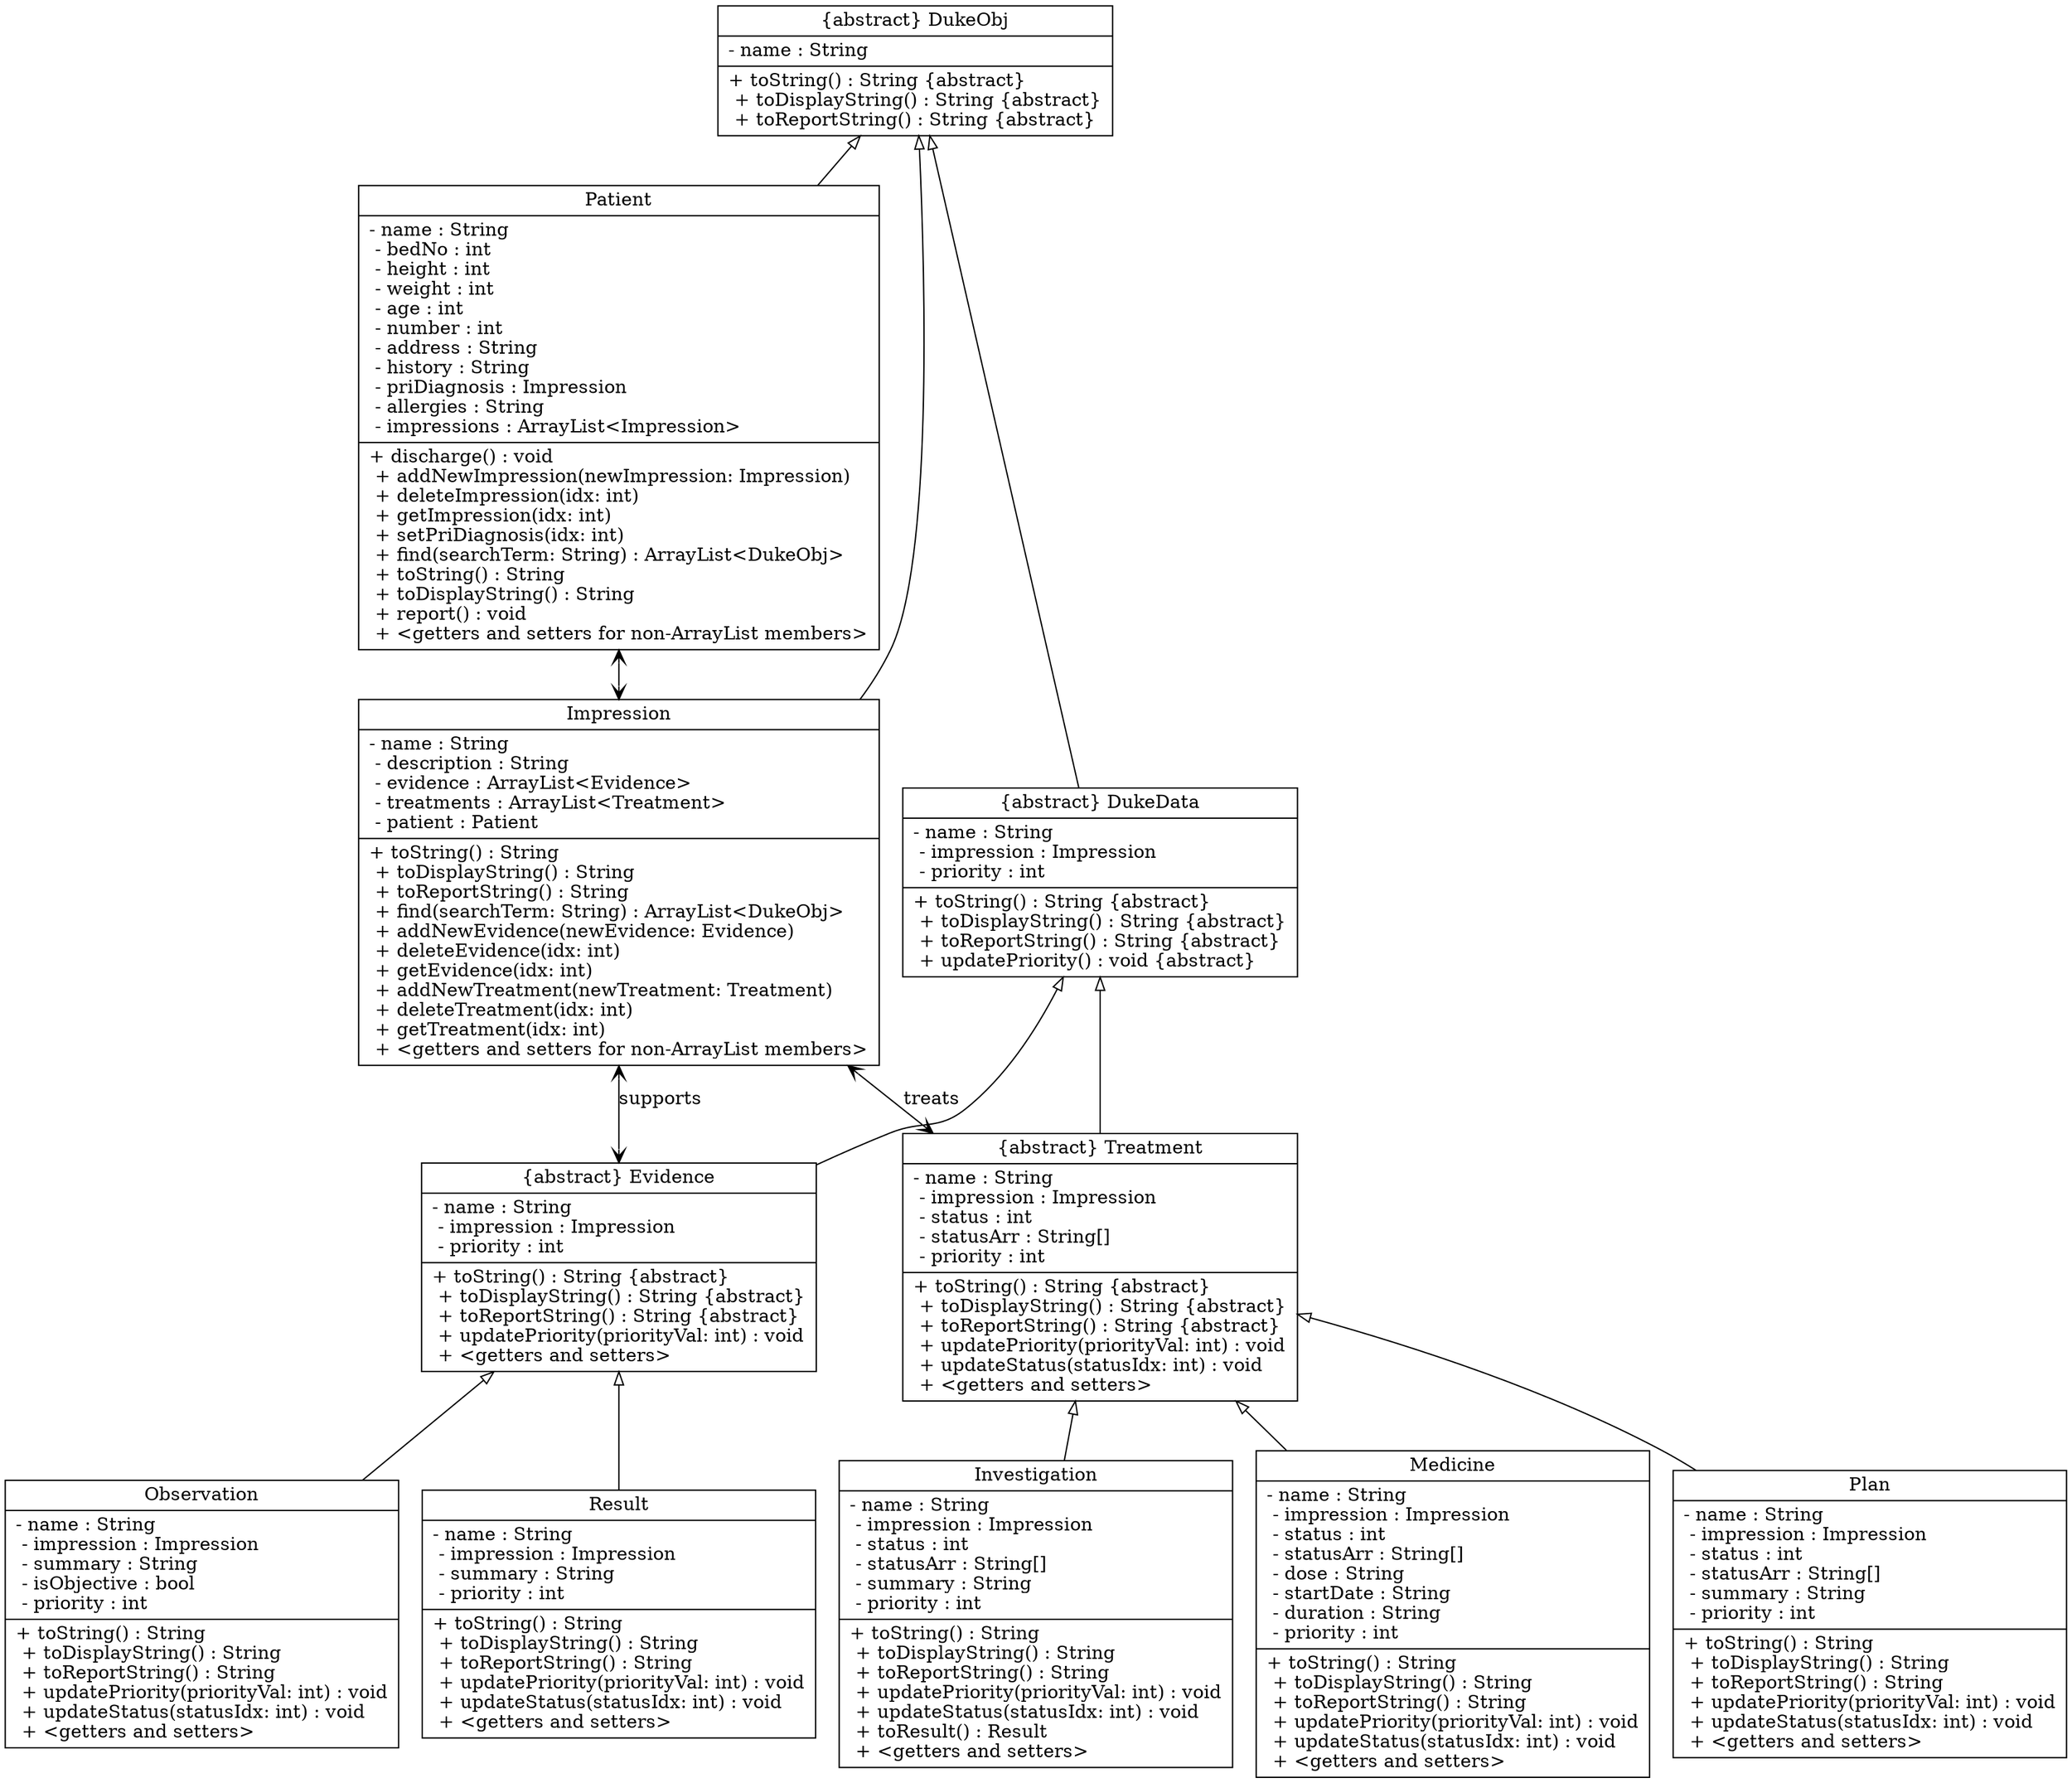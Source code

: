 digraph main {

  /*graph [
    splines = ortho
  ]*/

  node [
    shape = "record"
  ]

  //Duke itself needs a search function for Patients

  //ancestor for all objects
  //toString() for data format
  //toDataString() for display format (GUI)
  //toReportString() for hospital report format
  DukeObj [
    label = "{\{abstract\} DukeObj
    |- name : String\l
    |+ toString() : String \{abstract\}\l
    + toDisplayString() : String \{abstract\}\l
    + toReportString() : String \{abstract\}\l
    }"
  ]

  subgraph top {

      //data indexed by integers for quick, unambiguous access
      //provide the ability to find Impressions by field content
      //discharge() to archive
      Patient [
        label = "{Patient
        |- name : String\l
        - bedNo : int\l
        - height : int\l
        - weight : int\l
        - age : int\l
        - number : int\l
        - address : String\l
        - history : String\l
        - priDiagnosis : Impression\l
        - allergies : String\l
        - impressions : ArrayList\<Impression\>\l
        |+ discharge() : void\l
        + addNewImpression(newImpression: Impression)\l
        + deleteImpression(idx: int)\l
        + getImpression(idx: int)\l
        + setPriDiagnosis(idx: int)\l
        + find(searchTerm: String) : ArrayList\<DukeObj\>\l
        + toString() : String\l
        + toDisplayString() : String\l
        + report() : void\l
        + \<getters and setters for non-ArrayList members\>\l
        }"
      ]

      //treatments and evidence should all be associated with an Impression, even if
      //the Impression is not definite yet, or just consists of a symptom
      Impression [
        label = "{Impression
        |- name : String\l
        - description : String\l
        - evidence : ArrayList\<Evidence\>\l
        - treatments : ArrayList\<Treatment\>\l
        - patient : Patient\l
        |+ toString() : String\l
        + toDisplayString() : String\l
        + toReportString() : String\l
        + find(searchTerm: String) : ArrayList\<DukeObj\>\l
        + addNewEvidence(newEvidence: Evidence)\l
        + deleteEvidence(idx: int)\l
        + getEvidence(idx: int)\l
        + addNewTreatment(newTreatment: Treatment)\l
        + deleteTreatment(idx: int)\l
        + getTreatment(idx: int)\l
        + \<getters and setters for non-ArrayList members\>\l
        }"
      ]

      //abstract class for evidence and treatments
      DukeData [
        label = "{\{abstract\} DukeData
        |- name : String\l
        - impression : Impression\l
        - priority : int\l
        |+ toString() : String \{abstract\}\l
        + toDisplayString() : String \{abstract\}\l
        + toReportString() : String \{abstract\}\l
        + updatePriority() : void \{abstract\}\l
        }"
      ]
  }

  //evidence: observations, results - support this impression
  Evidence [
    label = "{\{abstract\} Evidence
    |- name : String\l
    - impression : Impression\l
    - priority : int\l
    |+ toString() : String \{abstract\}\l
    + toDisplayString() : String \{abstract\}\l
    + toReportString() : String \{abstract\}\l
    + updatePriority(priorityVal: int) : void\l
    + \<getters and setters\>\l
    }"
  ]

  //treatment: plans, medicines, investigations - responses to the impression
  //statusArr - array of strings representing the status to display for the
  //various status codes
  //treatments should be sortable by their status of completion
  Treatment [
   label = "{\{abstract\} Treatment
    |- name : String\l
    - impression : Impression\l
    - status : int\l
    - statusArr : String[]\l
    - priority : int\l
    |+ toString() : String \{abstract\}\l
    + toDisplayString() : String \{abstract\}\l
    + toReportString() : String \{abstract\}\l
    + updatePriority(priorityVal: int) : void\l
    + updateStatus(statusIdx: int) : void\l
    + \<getters and setters\>\l
    }"
  ]

  Result [
    label = "{Result
    |- name : String\l
    - impression : Impression\l
    - summary : String\l
    - priority : int\l
    |+ toString() : String\l
    + toDisplayString() : String\l
    + toReportString() : String\l
    + updatePriority(priorityVal: int) : void\l
    + updateStatus(statusIdx: int) : void\l
    + \<getters and setters\>\l
    }"
  ]

  //should observations have dates attached?
  //observations may need further investigation, can be tagged based on 
  //priority to address the most worrying ones
  Observation [
    label = "{Observation
    |- name : String\l
    - impression : Impression\l
    - summary : String\l
    - isObjective : bool\l
    - priority : int\l
    |+ toString() : String\l
    + toDisplayString() : String\l
    + toReportString() : String\l
    + updatePriority(priorityVal: int) : void\l
    + updateStatus(statusIdx: int) : void\l
    + \<getters and setters\>\l
    }"
  ]

  //when an investigation is completed, it becomes a result
  Investigation [
    label = "{Investigation
    |- name : String\l
    - impression : Impression\l
    - status : int\l
    - statusArr : String[]\l
    - summary : String\l
    - priority : int\l
    |+ toString() : String\l
    + toDisplayString() : String\l
    + toReportString() : String\l
    + updatePriority(priorityVal: int) : void\l
    + updateStatus(statusIdx: int) : void\l
    + toResult() : Result\l
    + \<getters and setters\>\l
    }"
  ]
  
  //Can format these properly if we have the time, if not just hold raw strings
  //Sort by completion status
  Medicine [
    label = "{Medicine
    |- name : String\l
    - impression : Impression\l
    - status : int\l
    - statusArr : String[]\l
    - dose : String\l
    - startDate : String\l
    - duration : String\l
    - priority : int\l
    |+ toString() : String\l
    + toDisplayString() : String\l
    + toReportString() : String\l
    + updatePriority(priorityVal: int) : void\l
    + updateStatus(statusIdx: int) : void\l
    + \<getters and setters\>\l
    }"
  ]

  //Sort by priority and completion status
  Plan [
    label = "{Plan
    |- name : String\l
    - impression : Impression\l
    - status : int\l
    - statusArr : String[]\l
    - summary : String\l
    - priority : int\l
    |+ toString() : String\l
    + toDisplayString() : String\l
    + toReportString() : String\l
    + updatePriority(priorityVal: int) : void\l
    + updateStatus(statusIdx: int) : void\l
    + \<getters and setters\>\l
    }"
  ]

  //navigability 
  
  edge [
    arrowhead = "vee"
  ]

  //two-way navigability

  edge [
    arrowtail = "vee"
    dir = "both"
  ]

  Patient -> Impression
  Impression -> Evidence [label = "supports"]
  Impression -> Treatment [label = "treats"]

  //subclass relations

  edge [
    arrowtail = "empty"
    dir = "back"
  ]

  DukeObj -> Patient
  DukeObj -> Impression
  DukeObj -> DukeData

  DukeData -> Treatment
  DukeData -> Evidence

  Treatment -> Investigation 
  Treatment -> Plan
  Treatment -> Medicine
  Evidence -> Observation
  Evidence -> Result
}

